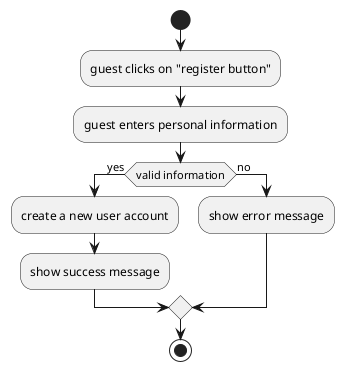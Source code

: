 @startuml
start
:guest clicks on "register button";
:guest enters personal information;
if (valid information) then (yes)
  :create a new user account;
  :show success message;
else (no)
  :show error message;
endif
stop
@enduml
